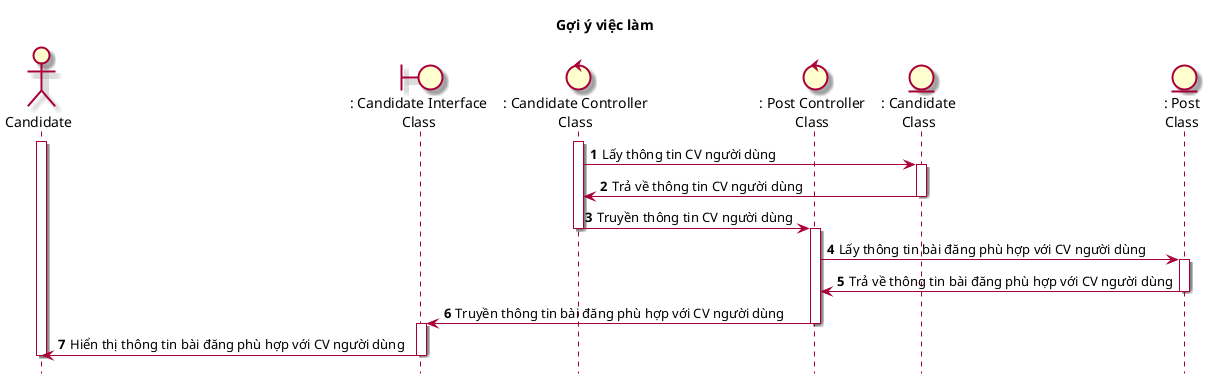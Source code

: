 @startuml GoiYViecLam

skin rose
hide footbox

title Gợi ý việc làm

actor "Candidate" as nguoiUngTuyen
boundary ": Candidate Interface\nClass" as candidateInterface
control ": Candidate Controller\nClass" as candidateController
control ": Post Controller\nClass" as postController
entity ": Candidate\nClass" as candidate
entity ": Post\nClass" as post

autonumber
nguoiUngTuyen++
candidateController++
candidateController->candidate++ : Lấy thông tin CV người dùng
candidate->candidateController-- : Trả về thông tin CV người dùng
candidateController->postController--: Truyền thông tin CV người dùng
postController++
postController->post++: Lấy thông tin bài đăng phù hợp với CV người dùng
post->postController--: Trả về thông tin bài đăng phù hợp với CV người dùng
postController->candidateInterface--: Truyền thông tin bài đăng phù hợp với CV người dùng
candidateInterface++
candidateInterface->nguoiUngTuyen--: Hiển thị thông tin bài đăng phù hợp với CV người dùng
nguoiUngTuyen--

@enduml